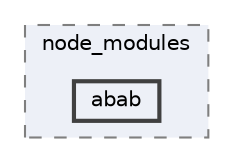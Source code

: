 digraph "pkiclassroomrescheduler/src/main/frontend/node_modules/abab"
{
 // LATEX_PDF_SIZE
  bgcolor="transparent";
  edge [fontname=Helvetica,fontsize=10,labelfontname=Helvetica,labelfontsize=10];
  node [fontname=Helvetica,fontsize=10,shape=box,height=0.2,width=0.4];
  compound=true
  subgraph clusterdir_72953eda66ccb3a2722c28e1c3e6c23b {
    graph [ bgcolor="#edf0f7", pencolor="grey50", label="node_modules", fontname=Helvetica,fontsize=10 style="filled,dashed", URL="dir_72953eda66ccb3a2722c28e1c3e6c23b.html",tooltip=""]
  dir_37985d39b97c8825f623da649ce4f80d [label="abab", fillcolor="#edf0f7", color="grey25", style="filled,bold", URL="dir_37985d39b97c8825f623da649ce4f80d.html",tooltip=""];
  }
}
